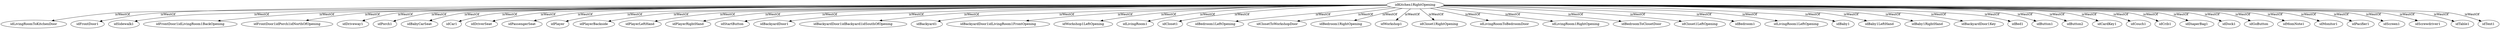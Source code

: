 strict digraph  {
idKitchen1RightOpening [node_type=entity_node];
idLivingRoomToKitchenDoor [node_type=entity_node];
idFrontDoor1 [node_type=entity_node];
idSidewalk1 [node_type=entity_node];
idFrontDoor1idLivingRoom1BackOpening [node_type=entity_node];
idFrontDoor1idPorch1idNorthOfOpening [node_type=entity_node];
idDriveway1 [node_type=entity_node];
idPorch1 [node_type=entity_node];
idBabyCarSeat [node_type=entity_node];
idCar1 [node_type=entity_node];
idDriverSeat [node_type=entity_node];
idPassengerSeat [node_type=entity_node];
idPlayer [node_type=entity_node];
idPlayerBackside [node_type=entity_node];
idPlayerLeftHand [node_type=entity_node];
idPlayerRightHand [node_type=entity_node];
idStartButton [node_type=entity_node];
idBackyardDoor1 [node_type=entity_node];
idBackyardDoor1idBackyard1idSouthOfOpening [node_type=entity_node];
idBackyard1 [node_type=entity_node];
idBackyardDoor1idLivingRoom1FrontOpening [node_type=entity_node];
idWorkshop1LeftOpening [node_type=entity_node];
idLivingRoom1 [node_type=entity_node];
idCloset1 [node_type=entity_node];
idBedroom1LeftOpening [node_type=entity_node];
idClosetToWorkshopDoor [node_type=entity_node];
idBedroom1RightOpening [node_type=entity_node];
idWorkshop1 [node_type=entity_node];
idCloset1RightOpening [node_type=entity_node];
idLivingRoomToBedroomDoor [node_type=entity_node];
idLivingRoom1RightOpening [node_type=entity_node];
idBedroomToClosetDoor [node_type=entity_node];
idCloset1LeftOpening [node_type=entity_node];
idBedroom1 [node_type=entity_node];
idLivingRoom1LeftOpening [node_type=entity_node];
idBaby1 [node_type=entity_node];
idBaby1LeftHand [node_type=entity_node];
idBaby1RightHand [node_type=entity_node];
idBackyardDoor1Key [node_type=entity_node];
idBed1 [node_type=entity_node];
idButton1 [node_type=entity_node];
idButton2 [node_type=entity_node];
idCardKey1 [node_type=entity_node];
idCouch1 [node_type=entity_node];
idCrib1 [node_type=entity_node];
idDiaperBag1 [node_type=entity_node];
idDock1 [node_type=entity_node];
idGoButton [node_type=entity_node];
idMomNote1 [node_type=entity_node];
idMonitor1 [node_type=entity_node];
idPacifier1 [node_type=entity_node];
idScreen1 [node_type=entity_node];
idScrewdriver1 [node_type=entity_node];
idTable1 [node_type=entity_node];
idTent1 [node_type=entity_node];
idKitchen1RightOpening -> idLivingRoomToKitchenDoor  [edge_type=relationship, label=isWestOf];
idKitchen1RightOpening -> idFrontDoor1  [edge_type=relationship, label=isWestOf];
idKitchen1RightOpening -> idSidewalk1  [edge_type=relationship, label=isWestOf];
idKitchen1RightOpening -> idFrontDoor1idLivingRoom1BackOpening  [edge_type=relationship, label=isWestOf];
idKitchen1RightOpening -> idFrontDoor1idPorch1idNorthOfOpening  [edge_type=relationship, label=isWestOf];
idKitchen1RightOpening -> idDriveway1  [edge_type=relationship, label=isWestOf];
idKitchen1RightOpening -> idPorch1  [edge_type=relationship, label=isWestOf];
idKitchen1RightOpening -> idBabyCarSeat  [edge_type=relationship, label=isWestOf];
idKitchen1RightOpening -> idCar1  [edge_type=relationship, label=isWestOf];
idKitchen1RightOpening -> idDriverSeat  [edge_type=relationship, label=isWestOf];
idKitchen1RightOpening -> idPassengerSeat  [edge_type=relationship, label=isWestOf];
idKitchen1RightOpening -> idPlayer  [edge_type=relationship, label=isWestOf];
idKitchen1RightOpening -> idPlayerBackside  [edge_type=relationship, label=isWestOf];
idKitchen1RightOpening -> idPlayerLeftHand  [edge_type=relationship, label=isWestOf];
idKitchen1RightOpening -> idPlayerRightHand  [edge_type=relationship, label=isWestOf];
idKitchen1RightOpening -> idStartButton  [edge_type=relationship, label=isWestOf];
idKitchen1RightOpening -> idBackyardDoor1  [edge_type=relationship, label=isWestOf];
idKitchen1RightOpening -> idBackyardDoor1idBackyard1idSouthOfOpening  [edge_type=relationship, label=isWestOf];
idKitchen1RightOpening -> idBackyard1  [edge_type=relationship, label=isWestOf];
idKitchen1RightOpening -> idBackyardDoor1idLivingRoom1FrontOpening  [edge_type=relationship, label=isWestOf];
idKitchen1RightOpening -> idWorkshop1LeftOpening  [edge_type=relationship, label=isWestOf];
idKitchen1RightOpening -> idLivingRoom1  [edge_type=relationship, label=isWestOf];
idKitchen1RightOpening -> idCloset1  [edge_type=relationship, label=isWestOf];
idKitchen1RightOpening -> idBedroom1LeftOpening  [edge_type=relationship, label=isWestOf];
idKitchen1RightOpening -> idClosetToWorkshopDoor  [edge_type=relationship, label=isWestOf];
idKitchen1RightOpening -> idBedroom1RightOpening  [edge_type=relationship, label=isWestOf];
idKitchen1RightOpening -> idWorkshop1  [edge_type=relationship, label=isWestOf];
idKitchen1RightOpening -> idCloset1RightOpening  [edge_type=relationship, label=isWestOf];
idKitchen1RightOpening -> idLivingRoomToBedroomDoor  [edge_type=relationship, label=isWestOf];
idKitchen1RightOpening -> idLivingRoom1RightOpening  [edge_type=relationship, label=isWestOf];
idKitchen1RightOpening -> idBedroomToClosetDoor  [edge_type=relationship, label=isWestOf];
idKitchen1RightOpening -> idCloset1LeftOpening  [edge_type=relationship, label=isWestOf];
idKitchen1RightOpening -> idBedroom1  [edge_type=relationship, label=isWestOf];
idKitchen1RightOpening -> idLivingRoom1LeftOpening  [edge_type=relationship, label=isWestOf];
idKitchen1RightOpening -> idBaby1  [edge_type=relationship, label=isWestOf];
idKitchen1RightOpening -> idBaby1LeftHand  [edge_type=relationship, label=isWestOf];
idKitchen1RightOpening -> idBaby1RightHand  [edge_type=relationship, label=isWestOf];
idKitchen1RightOpening -> idBackyardDoor1Key  [edge_type=relationship, label=isWestOf];
idKitchen1RightOpening -> idBed1  [edge_type=relationship, label=isWestOf];
idKitchen1RightOpening -> idButton1  [edge_type=relationship, label=isWestOf];
idKitchen1RightOpening -> idButton2  [edge_type=relationship, label=isWestOf];
idKitchen1RightOpening -> idCardKey1  [edge_type=relationship, label=isWestOf];
idKitchen1RightOpening -> idCouch1  [edge_type=relationship, label=isWestOf];
idKitchen1RightOpening -> idCrib1  [edge_type=relationship, label=isWestOf];
idKitchen1RightOpening -> idDiaperBag1  [edge_type=relationship, label=isWestOf];
idKitchen1RightOpening -> idDock1  [edge_type=relationship, label=isWestOf];
idKitchen1RightOpening -> idGoButton  [edge_type=relationship, label=isWestOf];
idKitchen1RightOpening -> idMomNote1  [edge_type=relationship, label=isWestOf];
idKitchen1RightOpening -> idMonitor1  [edge_type=relationship, label=isWestOf];
idKitchen1RightOpening -> idPacifier1  [edge_type=relationship, label=isWestOf];
idKitchen1RightOpening -> idScreen1  [edge_type=relationship, label=isWestOf];
idKitchen1RightOpening -> idScrewdriver1  [edge_type=relationship, label=isWestOf];
idKitchen1RightOpening -> idTable1  [edge_type=relationship, label=isWestOf];
idKitchen1RightOpening -> idTent1  [edge_type=relationship, label=isWestOf];
}
